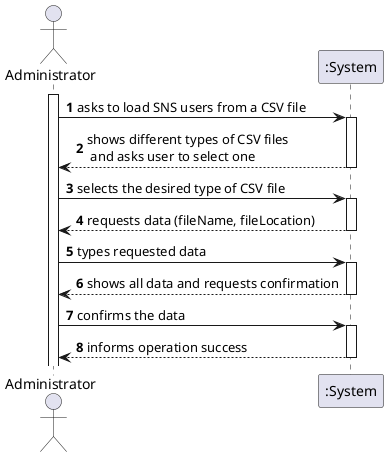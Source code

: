 @startuml
'https://plantuml.com/sequence-diagram

autonumber

actor "Administrator" as ADM

activate ADM
ADM -> ":System" : asks to load SNS users from a CSV file
activate ":System"
":System" --> ADM : shows different types of CSV files \n and asks user to select one
deactivate ":System"

ADM -> ":System" : selects the desired type of CSV file
activate ":System"
":System" --> ADM : requests data (fileName, fileLocation)
deactivate ":System"

ADM -> ":System" : types requested data
activate ":System"
":System" --> ADM : shows all data and requests confirmation
deactivate ":System"

ADM -> ":System" : confirms the data
activate ":System"
":System" --> ADM : informs operation success
deactivate ":System"
@enduml
